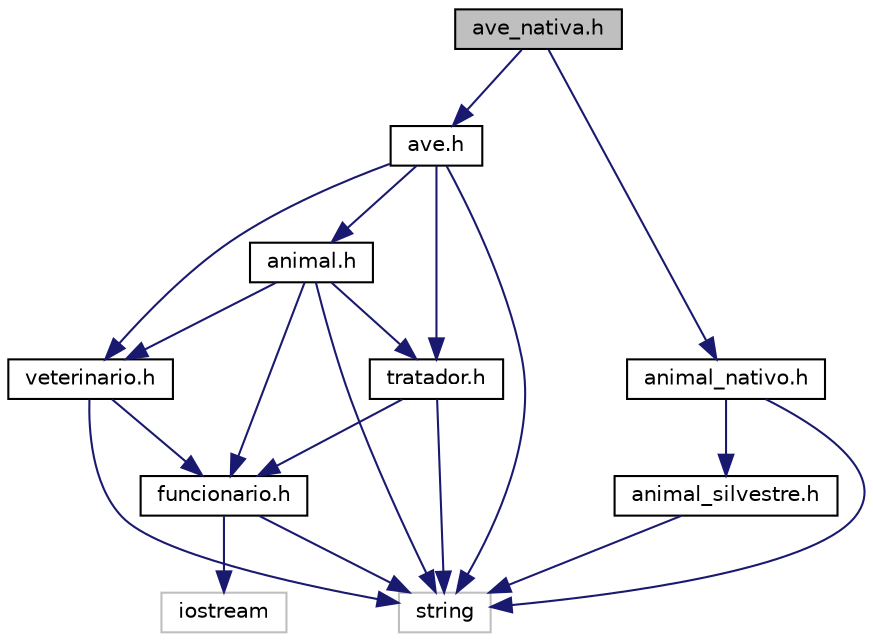 digraph "ave_nativa.h"
{
  edge [fontname="Helvetica",fontsize="10",labelfontname="Helvetica",labelfontsize="10"];
  node [fontname="Helvetica",fontsize="10",shape=record];
  Node0 [label="ave_nativa.h",height=0.2,width=0.4,color="black", fillcolor="grey75", style="filled", fontcolor="black"];
  Node0 -> Node1 [color="midnightblue",fontsize="10",style="solid"];
  Node1 [label="ave.h",height=0.2,width=0.4,color="black", fillcolor="white", style="filled",URL="$ave_8h.html",tooltip="Estrutura de dados da classe de Ave. "];
  Node1 -> Node2 [color="midnightblue",fontsize="10",style="solid"];
  Node2 [label="string",height=0.2,width=0.4,color="grey75", fillcolor="white", style="filled"];
  Node1 -> Node3 [color="midnightblue",fontsize="10",style="solid"];
  Node3 [label="animal.h",height=0.2,width=0.4,color="black", fillcolor="white", style="filled",URL="$animal_8h.html",tooltip="Estrutura de dados da classe de Animal. "];
  Node3 -> Node2 [color="midnightblue",fontsize="10",style="solid"];
  Node3 -> Node4 [color="midnightblue",fontsize="10",style="solid"];
  Node4 [label="funcionario.h",height=0.2,width=0.4,color="black", fillcolor="white", style="filled",URL="$funcionario_8h.html",tooltip="Estrutura de dados da classe de Funcionário. "];
  Node4 -> Node2 [color="midnightblue",fontsize="10",style="solid"];
  Node4 -> Node5 [color="midnightblue",fontsize="10",style="solid"];
  Node5 [label="iostream",height=0.2,width=0.4,color="grey75", fillcolor="white", style="filled"];
  Node3 -> Node6 [color="midnightblue",fontsize="10",style="solid"];
  Node6 [label="veterinario.h",height=0.2,width=0.4,color="black", fillcolor="white", style="filled",URL="$veterinario_8h.html",tooltip="Estrutura de dados da classe de Veterinário. "];
  Node6 -> Node2 [color="midnightblue",fontsize="10",style="solid"];
  Node6 -> Node4 [color="midnightblue",fontsize="10",style="solid"];
  Node3 -> Node7 [color="midnightblue",fontsize="10",style="solid"];
  Node7 [label="tratador.h",height=0.2,width=0.4,color="black", fillcolor="white", style="filled",URL="$tratador_8h.html",tooltip="Estrutura de dados da classe de Tratador. "];
  Node7 -> Node2 [color="midnightblue",fontsize="10",style="solid"];
  Node7 -> Node4 [color="midnightblue",fontsize="10",style="solid"];
  Node1 -> Node6 [color="midnightblue",fontsize="10",style="solid"];
  Node1 -> Node7 [color="midnightblue",fontsize="10",style="solid"];
  Node0 -> Node8 [color="midnightblue",fontsize="10",style="solid"];
  Node8 [label="animal_nativo.h",height=0.2,width=0.4,color="black", fillcolor="white", style="filled",URL="$animal__nativo_8h.html",tooltip="Estrutura de dados da classe de Animal Nativo. "];
  Node8 -> Node2 [color="midnightblue",fontsize="10",style="solid"];
  Node8 -> Node9 [color="midnightblue",fontsize="10",style="solid"];
  Node9 [label="animal_silvestre.h",height=0.2,width=0.4,color="black", fillcolor="white", style="filled",URL="$animal__silvestre_8h.html",tooltip="Estrutura de dados da classe de Animal Silvestre. "];
  Node9 -> Node2 [color="midnightblue",fontsize="10",style="solid"];
}
